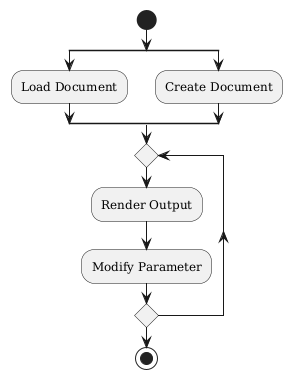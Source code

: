@startuml workflow
skinparam componentStyle uml1
skinparam defaultFontName DejaVu Serif
skinparam linetype ortho

start

split
    :Load Document;
split again
    :Create Document;
end split

repeat
    :Render Output;
    :Modify Parameter;
repeatwhile ()

stop

@enduml